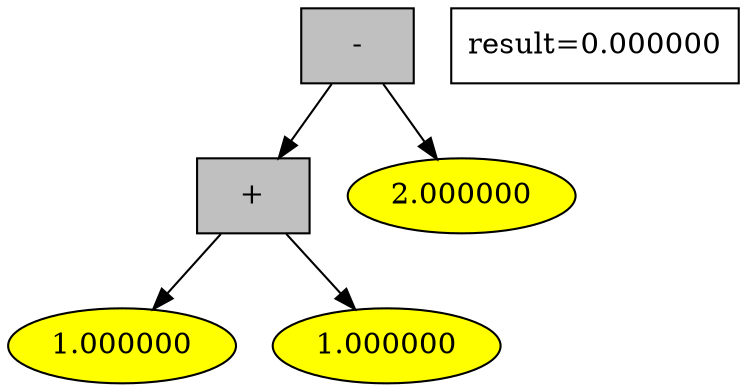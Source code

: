 digraph G {
3 [style = filled, label="-", shape = box, fillcolor="grey"];
3->1;
1 [style = filled, label="+", shape = box, fillcolor="grey"];
1->0;
0 [style = filled, label="1.000000", fillcolor="yellow"];
1->2;
2 [style = filled, label="1.000000", fillcolor="yellow"];
3->4;
4 [style = filled, label="2.000000", fillcolor="yellow"];
"result=0.000000" [shape=box];
}
